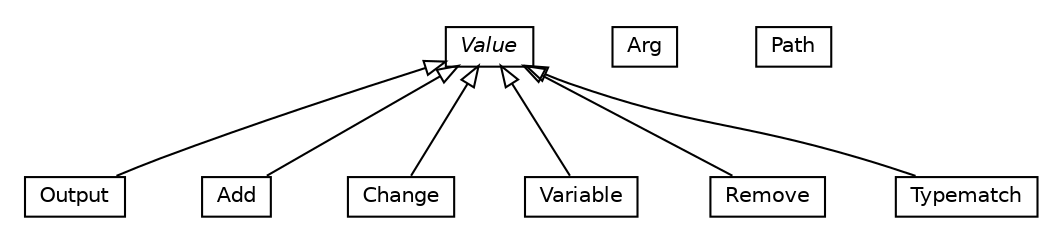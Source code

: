 #!/usr/local/bin/dot
#
# Class diagram 
# Generated by UMLGraph version R5_6-24-gf6e263 (http://www.umlgraph.org/)
#

digraph G {
	edge [fontname="Helvetica",fontsize=10,labelfontname="Helvetica",labelfontsize=10];
	node [fontname="Helvetica",fontsize=10,shape=plaintext];
	nodesep=0.25;
	ranksep=0.5;
	// org.universAAL.support.utils.service.Output
	c283344 [label=<<table title="org.universAAL.support.utils.service.Output" border="0" cellborder="1" cellspacing="0" cellpadding="2" port="p" href="./Output.html">
		<tr><td><table border="0" cellspacing="0" cellpadding="1">
<tr><td align="center" balign="center"> Output </td></tr>
		</table></td></tr>
		</table>>, URL="./Output.html", fontname="Helvetica", fontcolor="black", fontsize=10.0];
	// org.universAAL.support.utils.service.Value
	c283345 [label=<<table title="org.universAAL.support.utils.service.Value" border="0" cellborder="1" cellspacing="0" cellpadding="2" port="p" href="./Value.html">
		<tr><td><table border="0" cellspacing="0" cellpadding="1">
<tr><td align="center" balign="center"><font face="Helvetica-Oblique"> Value </font></td></tr>
		</table></td></tr>
		</table>>, URL="./Value.html", fontname="Helvetica", fontcolor="black", fontsize=10.0];
	// org.universAAL.support.utils.service.Arg
	c283346 [label=<<table title="org.universAAL.support.utils.service.Arg" border="0" cellborder="1" cellspacing="0" cellpadding="2" port="p" href="./Arg.html">
		<tr><td><table border="0" cellspacing="0" cellpadding="1">
<tr><td align="center" balign="center"> Arg </td></tr>
		</table></td></tr>
		</table>>, URL="./Arg.html", fontname="Helvetica", fontcolor="black", fontsize=10.0];
	// org.universAAL.support.utils.service.Add
	c283347 [label=<<table title="org.universAAL.support.utils.service.Add" border="0" cellborder="1" cellspacing="0" cellpadding="2" port="p" href="./Add.html">
		<tr><td><table border="0" cellspacing="0" cellpadding="1">
<tr><td align="center" balign="center"> Add </td></tr>
		</table></td></tr>
		</table>>, URL="./Add.html", fontname="Helvetica", fontcolor="black", fontsize=10.0];
	// org.universAAL.support.utils.service.Change
	c283348 [label=<<table title="org.universAAL.support.utils.service.Change" border="0" cellborder="1" cellspacing="0" cellpadding="2" port="p" href="./Change.html">
		<tr><td><table border="0" cellspacing="0" cellpadding="1">
<tr><td align="center" balign="center"> Change </td></tr>
		</table></td></tr>
		</table>>, URL="./Change.html", fontname="Helvetica", fontcolor="black", fontsize=10.0];
	// org.universAAL.support.utils.service.Variable
	c283349 [label=<<table title="org.universAAL.support.utils.service.Variable" border="0" cellborder="1" cellspacing="0" cellpadding="2" port="p" href="./Variable.html">
		<tr><td><table border="0" cellspacing="0" cellpadding="1">
<tr><td align="center" balign="center"> Variable </td></tr>
		</table></td></tr>
		</table>>, URL="./Variable.html", fontname="Helvetica", fontcolor="black", fontsize=10.0];
	// org.universAAL.support.utils.service.Remove
	c283350 [label=<<table title="org.universAAL.support.utils.service.Remove" border="0" cellborder="1" cellspacing="0" cellpadding="2" port="p" href="./Remove.html">
		<tr><td><table border="0" cellspacing="0" cellpadding="1">
<tr><td align="center" balign="center"> Remove </td></tr>
		</table></td></tr>
		</table>>, URL="./Remove.html", fontname="Helvetica", fontcolor="black", fontsize=10.0];
	// org.universAAL.support.utils.service.Typematch
	c283351 [label=<<table title="org.universAAL.support.utils.service.Typematch" border="0" cellborder="1" cellspacing="0" cellpadding="2" port="p" href="./Typematch.html">
		<tr><td><table border="0" cellspacing="0" cellpadding="1">
<tr><td align="center" balign="center"> Typematch </td></tr>
		</table></td></tr>
		</table>>, URL="./Typematch.html", fontname="Helvetica", fontcolor="black", fontsize=10.0];
	// org.universAAL.support.utils.service.Path
	c283352 [label=<<table title="org.universAAL.support.utils.service.Path" border="0" cellborder="1" cellspacing="0" cellpadding="2" port="p" href="./Path.html">
		<tr><td><table border="0" cellspacing="0" cellpadding="1">
<tr><td align="center" balign="center"> Path </td></tr>
		</table></td></tr>
		</table>>, URL="./Path.html", fontname="Helvetica", fontcolor="black", fontsize=10.0];
	//org.universAAL.support.utils.service.Output extends org.universAAL.support.utils.service.Value
	c283345:p -> c283344:p [dir=back,arrowtail=empty];
	//org.universAAL.support.utils.service.Add extends org.universAAL.support.utils.service.Value
	c283345:p -> c283347:p [dir=back,arrowtail=empty];
	//org.universAAL.support.utils.service.Change extends org.universAAL.support.utils.service.Value
	c283345:p -> c283348:p [dir=back,arrowtail=empty];
	//org.universAAL.support.utils.service.Variable extends org.universAAL.support.utils.service.Value
	c283345:p -> c283349:p [dir=back,arrowtail=empty];
	//org.universAAL.support.utils.service.Remove extends org.universAAL.support.utils.service.Value
	c283345:p -> c283350:p [dir=back,arrowtail=empty];
	//org.universAAL.support.utils.service.Typematch extends org.universAAL.support.utils.service.Value
	c283345:p -> c283351:p [dir=back,arrowtail=empty];
}

